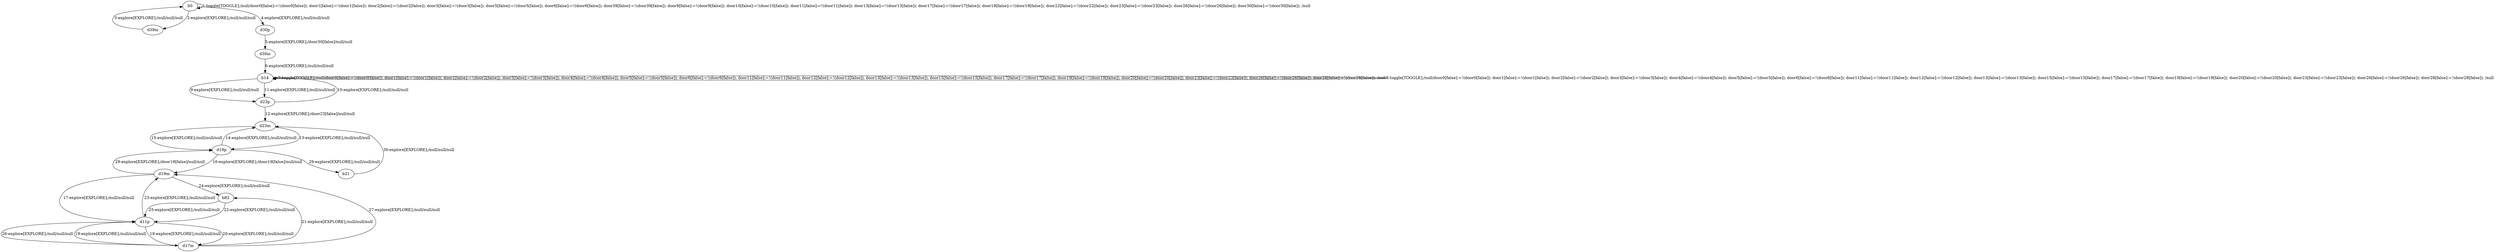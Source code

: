 # Total number of goals covered by this test: 1
# b82 --> d11p

digraph g {
"b0" -> "b0" [label = "1-toggle[TOGGLE];/null/door0[false]:=!(door0[false]); door1[false]:=!(door1[false]); door2[false]:=!(door2[false]); door3[false]:=!(door3[false]); door5[false]:=!(door5[false]); door6[false]:=!(door6[false]); door39[false]:=!(door39[false]); door9[false]:=!(door9[false]); door10[false]:=!(door10[false]); door11[false]:=!(door11[false]); door13[false]:=!(door13[false]); door17[false]:=!(door17[false]); door19[false]:=!(door19[false]); door22[false]:=!(door22[false]); door23[false]:=!(door23[false]); door26[false]:=!(door26[false]); door30[false]:=!(door30[false]); /null"];
"b0" -> "d39m" [label = "2-explore[EXPLORE];/null/null/null"];
"d39m" -> "b0" [label = "3-explore[EXPLORE];/null/null/null"];
"b0" -> "d30p" [label = "4-explore[EXPLORE];/null/null/null"];
"d30p" -> "d30m" [label = "5-explore[EXPLORE];/door30[false]/null/null"];
"d30m" -> "b14" [label = "6-explore[EXPLORE];/null/null/null"];
"b14" -> "b14" [label = "7-toggle[TOGGLE];/null/door0[false]:=!(door0[false]); door1[false]:=!(door1[false]); door2[false]:=!(door2[false]); door3[false]:=!(door3[false]); door4[false]:=!(door4[false]); door5[false]:=!(door5[false]); door6[false]:=!(door6[false]); door11[false]:=!(door11[false]); door12[false]:=!(door12[false]); door13[false]:=!(door13[false]); door15[false]:=!(door15[false]); door17[false]:=!(door17[false]); door19[false]:=!(door19[false]); door20[false]:=!(door20[false]); door23[false]:=!(door23[false]); door26[false]:=!(door26[false]); door28[false]:=!(door28[false]); /null"];
"b14" -> "b14" [label = "8-toggle[TOGGLE];/null/door0[false]:=!(door0[false]); door1[false]:=!(door1[false]); door2[false]:=!(door2[false]); door3[false]:=!(door3[false]); door4[false]:=!(door4[false]); door5[false]:=!(door5[false]); door6[false]:=!(door6[false]); door11[false]:=!(door11[false]); door12[false]:=!(door12[false]); door13[false]:=!(door13[false]); door15[false]:=!(door15[false]); door17[false]:=!(door17[false]); door19[false]:=!(door19[false]); door20[false]:=!(door20[false]); door23[false]:=!(door23[false]); door26[false]:=!(door26[false]); door28[false]:=!(door28[false]); /null"];
"b14" -> "d23p" [label = "9-explore[EXPLORE];/null/null/null"];
"d23p" -> "b14" [label = "10-explore[EXPLORE];/null/null/null"];
"b14" -> "d23p" [label = "11-explore[EXPLORE];/null/null/null"];
"d23p" -> "d23m" [label = "12-explore[EXPLORE];/door23[false]/null/null"];
"d23m" -> "d19p" [label = "13-explore[EXPLORE];/null/null/null"];
"d19p" -> "d23m" [label = "14-explore[EXPLORE];/null/null/null"];
"d23m" -> "d19p" [label = "15-explore[EXPLORE];/null/null/null"];
"d19p" -> "d19m" [label = "16-explore[EXPLORE];/door19[false]/null/null"];
"d19m" -> "d11p" [label = "17-explore[EXPLORE];/null/null/null"];
"d11p" -> "d17m" [label = "18-explore[EXPLORE];/null/null/null"];
"d17m" -> "d11p" [label = "19-explore[EXPLORE];/null/null/null"];
"d11p" -> "d17m" [label = "20-explore[EXPLORE];/null/null/null"];
"d17m" -> "b82" [label = "21-explore[EXPLORE];/null/null/null"];
"b82" -> "d11p" [label = "22-explore[EXPLORE];/null/null/null"];
"d11p" -> "d19m" [label = "23-explore[EXPLORE];/null/null/null"];
"d19m" -> "b82" [label = "24-explore[EXPLORE];/null/null/null"];
"b82" -> "d11p" [label = "25-explore[EXPLORE];/null/null/null"];
"d11p" -> "d17m" [label = "26-explore[EXPLORE];/null/null/null"];
"d17m" -> "d19m" [label = "27-explore[EXPLORE];/null/null/null"];
"d19m" -> "d19p" [label = "28-explore[EXPLORE];/door19[false]/null/null"];
"d19p" -> "b21" [label = "29-explore[EXPLORE];/null/null/null"];
"b21" -> "d23m" [label = "30-explore[EXPLORE];/null/null/null"];
}